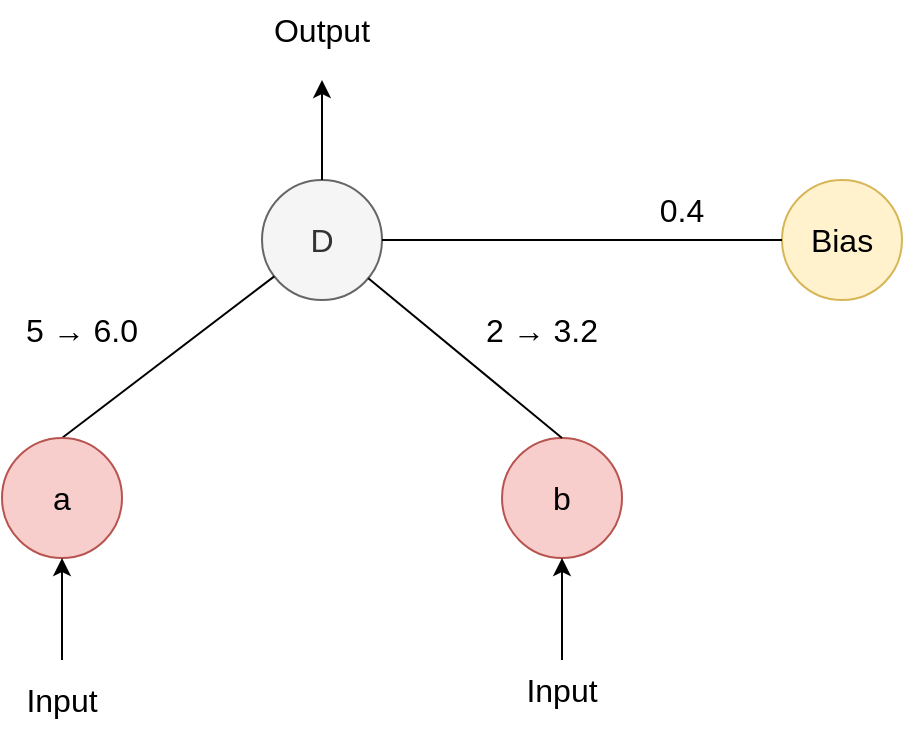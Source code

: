 <mxfile version="27.1.6">
  <diagram name="Page-1" id="W8epZQ21CmaLPUGNPq8Y">
    <mxGraphModel dx="1236" dy="1823" grid="1" gridSize="10" guides="1" tooltips="1" connect="1" arrows="1" fold="1" page="1" pageScale="1" pageWidth="850" pageHeight="1100" math="0" shadow="0">
      <root>
        <mxCell id="0" />
        <mxCell id="1" parent="0" />
        <mxCell id="s7vytsFGn_9YH380_VkC-75" value="D" style="ellipse;whiteSpace=wrap;html=1;fontSize=16;fillColor=#f5f5f5;fontColor=#333333;strokeColor=#666666;" vertex="1" parent="1">
          <mxGeometry x="170" y="-380" width="60" height="60" as="geometry" />
        </mxCell>
        <mxCell id="s7vytsFGn_9YH380_VkC-76" value="" style="edgeStyle=none;curved=1;rounded=0;orthogonalLoop=1;jettySize=auto;html=1;fontSize=16;startSize=8;endSize=8;endArrow=none;endFill=0;entryX=0.5;entryY=0;entryDx=0;entryDy=0;" edge="1" parent="1" source="s7vytsFGn_9YH380_VkC-75" target="s7vytsFGn_9YH380_VkC-152">
          <mxGeometry relative="1" as="geometry">
            <mxPoint x="192" y="-183" as="sourcePoint" />
            <mxPoint x="136.974" y="-244.238" as="targetPoint" />
          </mxGeometry>
        </mxCell>
        <mxCell id="s7vytsFGn_9YH380_VkC-79" value="b" style="ellipse;whiteSpace=wrap;html=1;fontSize=16;fillColor=#f8cecc;strokeColor=#b85450;" vertex="1" parent="1">
          <mxGeometry x="290" y="-251" width="60" height="60" as="geometry" />
        </mxCell>
        <mxCell id="s7vytsFGn_9YH380_VkC-80" value="" style="edgeStyle=none;curved=1;rounded=0;orthogonalLoop=1;jettySize=auto;html=1;fontSize=16;startSize=8;endSize=8;endArrow=none;endFill=0;entryX=0.5;entryY=0;entryDx=0;entryDy=0;" edge="1" parent="1" source="s7vytsFGn_9YH380_VkC-75" target="s7vytsFGn_9YH380_VkC-79">
          <mxGeometry relative="1" as="geometry">
            <mxPoint x="194" y="-294" as="sourcePoint" />
            <mxPoint x="165" y="-239" as="targetPoint" />
          </mxGeometry>
        </mxCell>
        <mxCell id="s7vytsFGn_9YH380_VkC-152" value="a" style="ellipse;whiteSpace=wrap;html=1;fontSize=16;fillColor=#f8cecc;strokeColor=#b85450;" vertex="1" parent="1">
          <mxGeometry x="40" y="-251" width="60" height="60" as="geometry" />
        </mxCell>
        <mxCell id="s7vytsFGn_9YH380_VkC-155" value="" style="endArrow=classic;html=1;rounded=0;exitX=0.5;exitY=0;exitDx=0;exitDy=0;" edge="1" parent="1" source="s7vytsFGn_9YH380_VkC-75">
          <mxGeometry width="50" height="50" relative="1" as="geometry">
            <mxPoint x="190" y="-390" as="sourcePoint" />
            <mxPoint x="200" y="-430" as="targetPoint" />
          </mxGeometry>
        </mxCell>
        <mxCell id="s7vytsFGn_9YH380_VkC-159" value="" style="endArrow=classic;html=1;rounded=0;entryX=0.5;entryY=1;entryDx=0;entryDy=0;" edge="1" parent="1" target="s7vytsFGn_9YH380_VkC-152">
          <mxGeometry width="50" height="50" relative="1" as="geometry">
            <mxPoint x="70" y="-140" as="sourcePoint" />
            <mxPoint x="119.5" y="-180" as="targetPoint" />
          </mxGeometry>
        </mxCell>
        <mxCell id="s7vytsFGn_9YH380_VkC-160" value="&lt;font style=&quot;font-size: 16px;&quot;&gt;Output&lt;/font&gt;" style="text;html=1;align=center;verticalAlign=middle;whiteSpace=wrap;rounded=0;" vertex="1" parent="1">
          <mxGeometry x="170" y="-470" width="60" height="30" as="geometry" />
        </mxCell>
        <mxCell id="s7vytsFGn_9YH380_VkC-161" value="Input" style="text;html=1;align=center;verticalAlign=middle;whiteSpace=wrap;rounded=0;fontSize=16;" vertex="1" parent="1">
          <mxGeometry x="40" y="-135" width="60" height="30" as="geometry" />
        </mxCell>
        <mxCell id="s7vytsFGn_9YH380_VkC-174" value="5 → 6.0" style="text;html=1;align=center;verticalAlign=middle;whiteSpace=wrap;rounded=0;fontSize=16;" vertex="1" parent="1">
          <mxGeometry x="50" y="-320" width="60" height="30" as="geometry" />
        </mxCell>
        <mxCell id="s7vytsFGn_9YH380_VkC-175" value="2 → 3.2" style="text;html=1;align=center;verticalAlign=middle;whiteSpace=wrap;rounded=0;fontSize=16;" vertex="1" parent="1">
          <mxGeometry x="280" y="-320" width="60" height="30" as="geometry" />
        </mxCell>
        <mxCell id="s7vytsFGn_9YH380_VkC-176" value="Bias" style="ellipse;whiteSpace=wrap;html=1;fontSize=16;fillColor=#fff2cc;strokeColor=#d6b656;" vertex="1" parent="1">
          <mxGeometry x="430" y="-380" width="60" height="60" as="geometry" />
        </mxCell>
        <mxCell id="s7vytsFGn_9YH380_VkC-179" value="" style="endArrow=none;html=1;rounded=0;entryX=0;entryY=0.5;entryDx=0;entryDy=0;exitX=1;exitY=0.5;exitDx=0;exitDy=0;" edge="1" parent="1" source="s7vytsFGn_9YH380_VkC-75" target="s7vytsFGn_9YH380_VkC-176">
          <mxGeometry width="50" height="50" relative="1" as="geometry">
            <mxPoint x="270" y="-340" as="sourcePoint" />
            <mxPoint x="320" y="-390" as="targetPoint" />
          </mxGeometry>
        </mxCell>
        <mxCell id="s7vytsFGn_9YH380_VkC-182" value="0.4" style="text;html=1;align=center;verticalAlign=middle;whiteSpace=wrap;rounded=0;fontSize=16;" vertex="1" parent="1">
          <mxGeometry x="350" y="-380" width="60" height="30" as="geometry" />
        </mxCell>
        <mxCell id="s7vytsFGn_9YH380_VkC-184" value="" style="endArrow=classic;html=1;rounded=0;entryX=0.5;entryY=1;entryDx=0;entryDy=0;" edge="1" parent="1" target="s7vytsFGn_9YH380_VkC-79">
          <mxGeometry width="50" height="50" relative="1" as="geometry">
            <mxPoint x="320" y="-140" as="sourcePoint" />
            <mxPoint x="320" y="-191" as="targetPoint" />
          </mxGeometry>
        </mxCell>
        <mxCell id="s7vytsFGn_9YH380_VkC-185" value="Input" style="text;html=1;align=center;verticalAlign=middle;whiteSpace=wrap;rounded=0;fontSize=16;" vertex="1" parent="1">
          <mxGeometry x="290" y="-140" width="60" height="30" as="geometry" />
        </mxCell>
      </root>
    </mxGraphModel>
  </diagram>
</mxfile>
